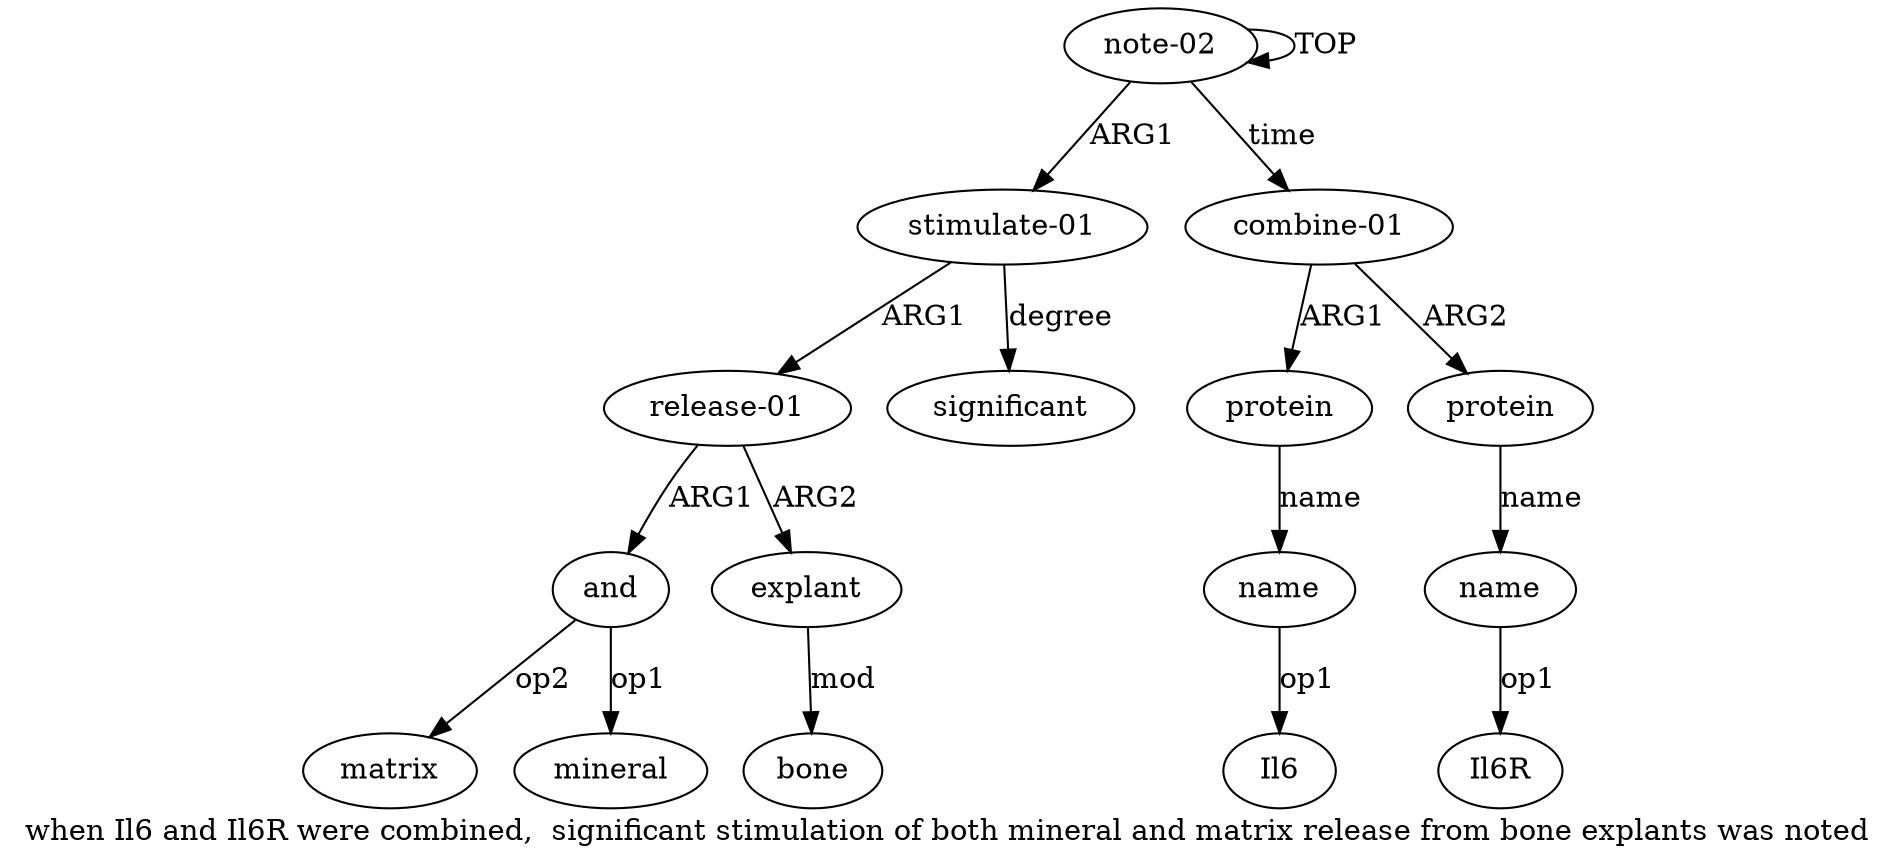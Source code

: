 digraph  {
	graph [label="when Il6 and Il6R were combined,  significant stimulation of both mineral and matrix release from bone explants was noted"];
	node [label="\N"];
	"a13 Il6R"	 [color=black,
		gold_ind=-1,
		gold_label=Il6R,
		label=Il6R,
		test_ind=-1,
		test_label=Il6R];
	a11	 [color=black,
		gold_ind=11,
		gold_label=name,
		label=name,
		test_ind=11,
		test_label=name];
	"a11 Il6"	 [color=black,
		gold_ind=-1,
		gold_label=Il6,
		label=Il6,
		test_ind=-1,
		test_label=Il6];
	a11 -> "a11 Il6" [key=0,
	color=black,
	gold_label=op1,
	label=op1,
	test_label=op1];
a10 [color=black,
	gold_ind=10,
	gold_label=protein,
	label=protein,
	test_ind=10,
	test_label=protein];
a10 -> a11 [key=0,
color=black,
gold_label=name,
label=name,
test_label=name];
a13 [color=black,
gold_ind=13,
gold_label=name,
label=name,
test_ind=13,
test_label=name];
a13 -> "a13 Il6R" [key=0,
color=black,
gold_label=op1,
label=op1,
test_label=op1];
a12 [color=black,
gold_ind=12,
gold_label=protein,
label=protein,
test_ind=12,
test_label=protein];
a12 -> a13 [key=0,
color=black,
gold_label=name,
label=name,
test_label=name];
a1 [color=black,
gold_ind=1,
gold_label="stimulate-01",
label="stimulate-01",
test_ind=1,
test_label="stimulate-01"];
a2 [color=black,
gold_ind=2,
gold_label="release-01",
label="release-01",
test_ind=2,
test_label="release-01"];
a1 -> a2 [key=0,
color=black,
gold_label=ARG1,
label=ARG1,
test_label=ARG1];
a8 [color=black,
gold_ind=8,
gold_label=significant,
label=significant,
test_ind=8,
test_label=significant];
a1 -> a8 [key=0,
color=black,
gold_label=degree,
label=degree,
test_label=degree];
a0 [color=black,
gold_ind=0,
gold_label="note-02",
label="note-02",
test_ind=0,
test_label="note-02"];
a0 -> a1 [key=0,
color=black,
gold_label=ARG1,
label=ARG1,
test_label=ARG1];
a0 -> a0 [key=0,
color=black,
gold_label=TOP,
label=TOP,
test_label=TOP];
a9 [color=black,
gold_ind=9,
gold_label="combine-01",
label="combine-01",
test_ind=9,
test_label="combine-01"];
a0 -> a9 [key=0,
color=black,
gold_label=time,
label=time,
test_label=time];
a3 [color=black,
gold_ind=3,
gold_label=and,
label=and,
test_ind=3,
test_label=and];
a5 [color=black,
gold_ind=5,
gold_label=matrix,
label=matrix,
test_ind=5,
test_label=matrix];
a3 -> a5 [key=0,
color=black,
gold_label=op2,
label=op2,
test_label=op2];
a4 [color=black,
gold_ind=4,
gold_label=mineral,
label=mineral,
test_ind=4,
test_label=mineral];
a3 -> a4 [key=0,
color=black,
gold_label=op1,
label=op1,
test_label=op1];
a2 -> a3 [key=0,
color=black,
gold_label=ARG1,
label=ARG1,
test_label=ARG1];
a6 [color=black,
gold_ind=6,
gold_label=explant,
label=explant,
test_ind=6,
test_label=explant];
a2 -> a6 [key=0,
color=black,
gold_label=ARG2,
label=ARG2,
test_label=ARG2];
a7 [color=black,
gold_ind=7,
gold_label=bone,
label=bone,
test_ind=7,
test_label=bone];
a6 -> a7 [key=0,
color=black,
gold_label=mod,
label=mod,
test_label=mod];
a9 -> a10 [key=0,
color=black,
gold_label=ARG1,
label=ARG1,
test_label=ARG1];
a9 -> a12 [key=0,
color=black,
gold_label=ARG2,
label=ARG2,
test_label=ARG2];
}
